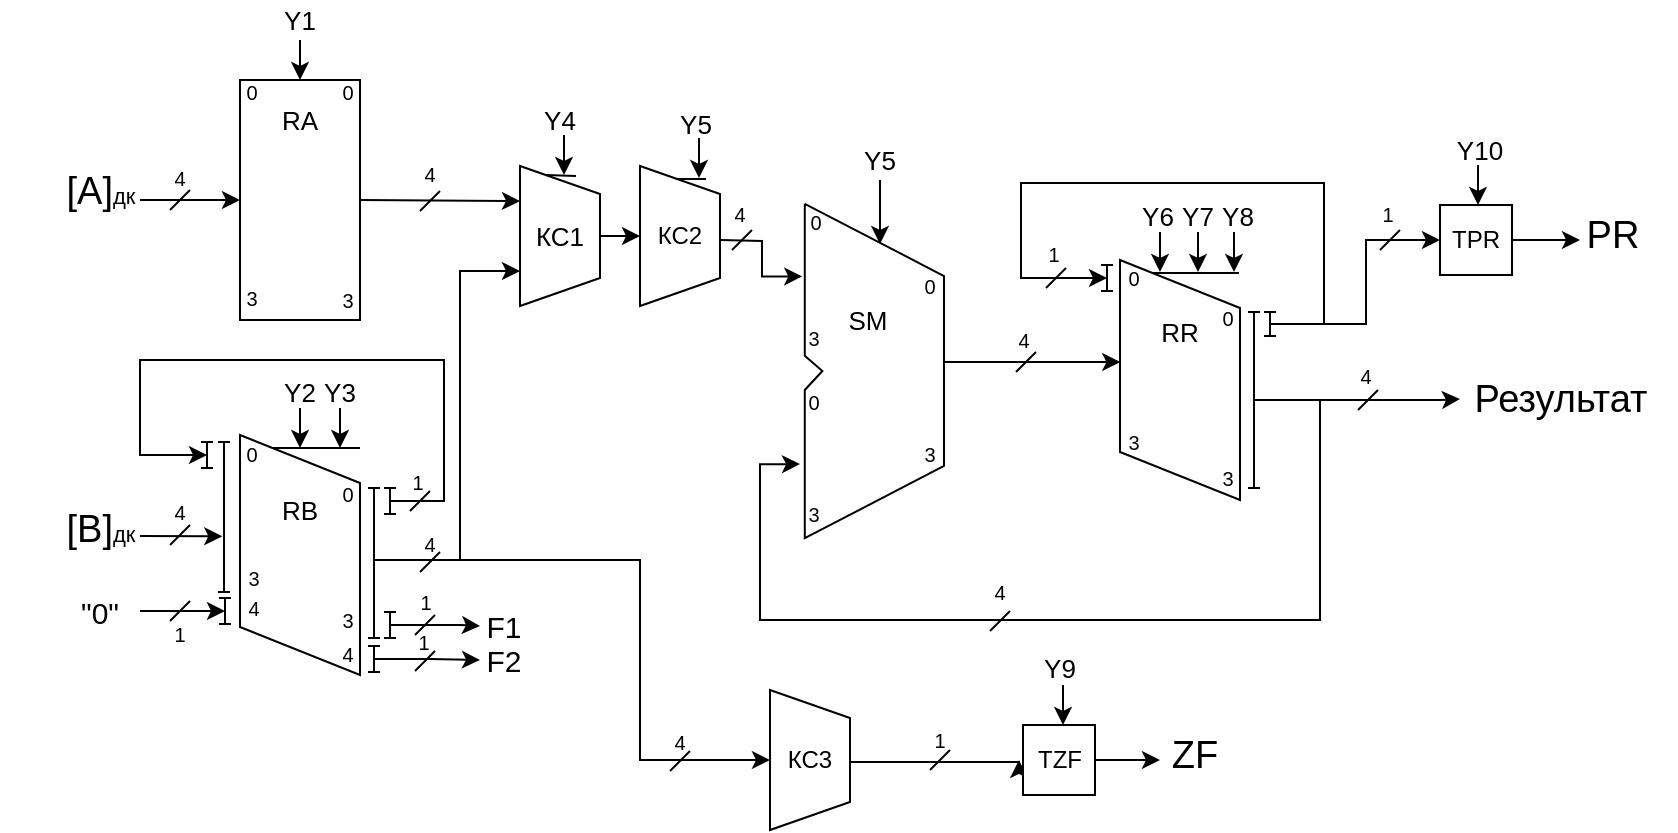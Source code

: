 <mxfile version="12.3.2" type="device" pages="1"><diagram id="UDKq7_Os_IAYumSqIr6m" name="Page-1"><mxGraphModel dx="1759" dy="613" grid="1" gridSize="10" guides="1" tooltips="1" connect="1" arrows="1" fold="1" page="1" pageScale="1" pageWidth="827" pageHeight="1169" math="0" shadow="0"><root><mxCell id="0"/><mxCell id="1" parent="0"/><mxCell id="Xvsq2ifQtPPrCGwNNeNJ-25" style="edgeStyle=orthogonalEdgeStyle;rounded=0;orthogonalLoop=1;jettySize=auto;html=1;exitX=0.5;exitY=0;exitDx=0;exitDy=0;entryX=0.25;entryY=1;entryDx=0;entryDy=0;" parent="1" target="Xvsq2ifQtPPrCGwNNeNJ-9" edge="1"><mxGeometry relative="1" as="geometry"><mxPoint x="160" y="260" as="sourcePoint"/><mxPoint x="275" y="259.333" as="targetPoint"/><Array as="points"/></mxGeometry></mxCell><mxCell id="Xvsq2ifQtPPrCGwNNeNJ-16" style="edgeStyle=orthogonalEdgeStyle;rounded=0;orthogonalLoop=1;jettySize=auto;html=1;entryX=0.5;entryY=1;entryDx=0;entryDy=0;exitX=0.896;exitY=0.474;exitDx=0;exitDy=0;exitPerimeter=0;" parent="1" edge="1"><mxGeometry relative="1" as="geometry"><mxPoint x="451.571" y="341.048" as="sourcePoint"/><mxPoint x="540.143" y="341.048" as="targetPoint"/><Array as="points"><mxPoint x="453" y="341"/></Array></mxGeometry></mxCell><mxCell id="Xvsq2ifQtPPrCGwNNeNJ-5" value="" style="shape=stencil(pZLLDsIgEEW/hj1laLRLg/ofTYpCRGgo9fH38kgTsdFISFgwczlzCVwEbBL9yBHBk7Pmwu9ycALBHhEiteBWOr9DcEB458+EBexkLD9bM+shExZ57MOElbDIV3MLdo9kAmE8wc9UNbE6/qCV1G90hzOc4Dp+U8rnt992VXhb6t7QjKdtlT0tffx/vw6Y738JhQ+TVCpF75OO3CprsZsyGxsv);fillColor=none;" parent="1" vertex="1"><mxGeometry x="380" y="260" width="80" height="190" as="geometry"/></mxCell><mxCell id="Xvsq2ifQtPPrCGwNNeNJ-6" value="" style="shape=parallelogram;perimeter=parallelogramPerimeter;whiteSpace=wrap;html=1;fillColor=none;rotation=90;" parent="1" vertex="1"><mxGeometry x="70" y="407.5" width="120" height="60" as="geometry"/></mxCell><mxCell id="Xvsq2ifQtPPrCGwNNeNJ-7" value="" style="rounded=0;whiteSpace=wrap;html=1;fillColor=none;rotation=90;" parent="1" vertex="1"><mxGeometry x="70" y="230" width="120" height="60" as="geometry"/></mxCell><mxCell id="Xvsq2ifQtPPrCGwNNeNJ-15" style="edgeStyle=orthogonalEdgeStyle;rounded=0;orthogonalLoop=1;jettySize=auto;html=1;entryX=0;entryY=0.695;entryDx=0;entryDy=0;entryPerimeter=0;" parent="1" target="Xvsq2ifQtPPrCGwNNeNJ-5" edge="1"><mxGeometry relative="1" as="geometry"><Array as="points"><mxPoint x="640" y="380"/><mxPoint x="640" y="470"/><mxPoint x="360" y="470"/><mxPoint x="360" y="392"/></Array><mxPoint x="640" y="360" as="sourcePoint"/></mxGeometry></mxCell><mxCell id="Xvsq2ifQtPPrCGwNNeNJ-8" value="" style="shape=parallelogram;perimeter=parallelogramPerimeter;whiteSpace=wrap;html=1;fillColor=none;rotation=90;" parent="1" vertex="1"><mxGeometry x="510" y="320" width="120" height="60" as="geometry"/></mxCell><mxCell id="Xvsq2ifQtPPrCGwNNeNJ-28" style="edgeStyle=orthogonalEdgeStyle;rounded=0;orthogonalLoop=1;jettySize=auto;html=1;entryX=0.014;entryY=0.201;entryDx=0;entryDy=0;entryPerimeter=0;" parent="1" target="Xvsq2ifQtPPrCGwNNeNJ-5" edge="1"><mxGeometry relative="1" as="geometry"><mxPoint x="374.429" y="298.143" as="targetPoint"/><Array as="points"/><mxPoint x="340" y="280" as="sourcePoint"/></mxGeometry></mxCell><mxCell id="lRGKhJD0lFGkCF1CnEOc-29" style="edgeStyle=orthogonalEdgeStyle;rounded=0;jumpSize=0;orthogonalLoop=1;jettySize=auto;html=1;exitX=0.5;exitY=0;exitDx=0;exitDy=0;entryX=0.5;entryY=1;entryDx=0;entryDy=0;fontSize=12;" parent="1" source="Xvsq2ifQtPPrCGwNNeNJ-9" target="lRGKhJD0lFGkCF1CnEOc-24" edge="1"><mxGeometry relative="1" as="geometry"/></mxCell><mxCell id="Xvsq2ifQtPPrCGwNNeNJ-9" value="&lt;span style=&quot;font-size: 13px ; white-space: normal&quot;&gt;КС1&lt;/span&gt;" style="shape=trapezoid;perimeter=trapezoidPerimeter;whiteSpace=wrap;html=1;fillColor=none;rotation=90;horizontal=0;" parent="1" vertex="1"><mxGeometry x="225" y="258" width="70" height="40" as="geometry"/></mxCell><mxCell id="Xvsq2ifQtPPrCGwNNeNJ-13" value="" style="endArrow=classic;html=1;entryX=0.5;entryY=1;entryDx=0;entryDy=0;" parent="1" target="Xvsq2ifQtPPrCGwNNeNJ-7" edge="1"><mxGeometry width="50" height="50" relative="1" as="geometry"><mxPoint x="50" y="260" as="sourcePoint"/><mxPoint x="150" y="520" as="targetPoint"/><Array as="points"/></mxGeometry></mxCell><mxCell id="Xvsq2ifQtPPrCGwNNeNJ-14" value="" style="endArrow=classic;html=1;entryX=0.629;entryY=0.81;entryDx=0;entryDy=0;entryPerimeter=0;" parent="1" edge="1"><mxGeometry width="50" height="50" relative="1" as="geometry"><mxPoint x="50" y="428" as="sourcePoint"/><mxPoint x="91.14" y="428.175" as="targetPoint"/><Array as="points"/></mxGeometry></mxCell><mxCell id="Xvsq2ifQtPPrCGwNNeNJ-23" style="edgeStyle=orthogonalEdgeStyle;rounded=0;orthogonalLoop=1;jettySize=auto;html=1;exitX=0.5;exitY=0.5;exitDx=0;exitDy=0;exitPerimeter=0;entryX=0.75;entryY=1;entryDx=0;entryDy=0;" parent="1" source="Xvsq2ifQtPPrCGwNNeNJ-17" target="Xvsq2ifQtPPrCGwNNeNJ-9" edge="1"><mxGeometry relative="1" as="geometry"><mxPoint x="210" y="340" as="targetPoint"/><Array as="points"><mxPoint x="167" y="440"/><mxPoint x="210" y="440"/><mxPoint x="210" y="296"/></Array></mxGeometry></mxCell><mxCell id="Xvsq2ifQtPPrCGwNNeNJ-17" value="" style="shape=crossbar;whiteSpace=wrap;html=1;rounded=1;fillColor=none;rotation=90;" parent="1" vertex="1"><mxGeometry x="129.5" y="438.5" width="75" height="6" as="geometry"/></mxCell><mxCell id="Xvsq2ifQtPPrCGwNNeNJ-21" style="edgeStyle=orthogonalEdgeStyle;rounded=0;orthogonalLoop=1;jettySize=auto;html=1;exitX=0.5;exitY=0.5;exitDx=0;exitDy=0;exitPerimeter=0;" parent="1" source="Xvsq2ifQtPPrCGwNNeNJ-18" edge="1"><mxGeometry relative="1" as="geometry"><mxPoint x="220" y="490" as="targetPoint"/><Array as="points"><mxPoint x="195" y="490"/></Array></mxGeometry></mxCell><mxCell id="Xvsq2ifQtPPrCGwNNeNJ-18" value="" style="shape=crossbar;whiteSpace=wrap;html=1;rounded=1;fillColor=none;rotation=90;" parent="1" vertex="1"><mxGeometry x="160.5" y="486.5" width="13" height="6" as="geometry"/></mxCell><mxCell id="Xvsq2ifQtPPrCGwNNeNJ-22" style="edgeStyle=orthogonalEdgeStyle;rounded=0;orthogonalLoop=1;jettySize=auto;html=1;exitX=0.5;exitY=0.5;exitDx=0;exitDy=0;exitPerimeter=0;" parent="1" source="Xvsq2ifQtPPrCGwNNeNJ-19" edge="1"><mxGeometry relative="1" as="geometry"><mxPoint x="220" y="473" as="targetPoint"/><Array as="points"><mxPoint x="210" y="473"/><mxPoint x="210" y="473"/></Array></mxGeometry></mxCell><mxCell id="Xvsq2ifQtPPrCGwNNeNJ-19" value="" style="shape=crossbar;whiteSpace=wrap;html=1;rounded=1;fillColor=none;rotation=90;" parent="1" vertex="1"><mxGeometry x="168.5" y="469.5" width="13" height="6" as="geometry"/></mxCell><mxCell id="Xvsq2ifQtPPrCGwNNeNJ-24" style="edgeStyle=orthogonalEdgeStyle;rounded=0;orthogonalLoop=1;jettySize=auto;html=1;" parent="1" edge="1"><mxGeometry relative="1" as="geometry"><mxPoint x="489.5" y="540" as="targetPoint"/><mxPoint x="405" y="540" as="sourcePoint"/><Array as="points"><mxPoint x="439.5" y="541"/><mxPoint x="439.5" y="541"/></Array></mxGeometry></mxCell><mxCell id="Xvsq2ifQtPPrCGwNNeNJ-33" style="edgeStyle=orthogonalEdgeStyle;rounded=0;orthogonalLoop=1;jettySize=auto;html=1;exitX=0.5;exitY=0.5;exitDx=0;exitDy=0;exitPerimeter=0;entryX=0;entryY=0.5;entryDx=0;entryDy=0;" parent="1" source="Xvsq2ifQtPPrCGwNNeNJ-31" target="Xvsq2ifQtPPrCGwNNeNJ-82" edge="1"><mxGeometry relative="1" as="geometry"><mxPoint x="700" y="341" as="targetPoint"/><Array as="points"><mxPoint x="700" y="360"/></Array></mxGeometry></mxCell><mxCell id="Xvsq2ifQtPPrCGwNNeNJ-31" value="" style="shape=crossbar;whiteSpace=wrap;html=1;rounded=1;fillColor=none;rotation=90;" parent="1" vertex="1"><mxGeometry x="563" y="357" width="88" height="6" as="geometry"/></mxCell><mxCell id="Xvsq2ifQtPPrCGwNNeNJ-34" style="edgeStyle=orthogonalEdgeStyle;rounded=0;orthogonalLoop=1;jettySize=auto;html=1;exitX=0.5;exitY=0.5;exitDx=0;exitDy=0;exitPerimeter=0;" parent="1" source="Xvsq2ifQtPPrCGwNNeNJ-32" edge="1"><mxGeometry relative="1" as="geometry"><mxPoint x="700" y="280" as="targetPoint"/><Array as="points"><mxPoint x="663" y="322"/><mxPoint x="663" y="280"/><mxPoint x="700" y="280"/></Array></mxGeometry></mxCell><mxCell id="Xvsq2ifQtPPrCGwNNeNJ-32" value="" style="shape=crossbar;whiteSpace=wrap;html=1;rounded=1;fillColor=none;rotation=90;" parent="1" vertex="1"><mxGeometry x="609" y="319" width="12" height="6" as="geometry"/></mxCell><mxCell id="Xvsq2ifQtPPrCGwNNeNJ-35" value="" style="endArrow=none;html=1;" parent="1" edge="1"><mxGeometry width="50" height="50" relative="1" as="geometry"><mxPoint x="116.5" y="384" as="sourcePoint"/><mxPoint x="160" y="384" as="targetPoint"/></mxGeometry></mxCell><mxCell id="Xvsq2ifQtPPrCGwNNeNJ-36" value="" style="endArrow=none;html=1;" parent="1" edge="1"><mxGeometry width="50" height="50" relative="1" as="geometry"><mxPoint x="253" y="247.5" as="sourcePoint"/><mxPoint x="268" y="248" as="targetPoint"/></mxGeometry></mxCell><mxCell id="Xvsq2ifQtPPrCGwNNeNJ-37" value="" style="endArrow=none;html=1;" parent="1" edge="1"><mxGeometry width="50" height="50" relative="1" as="geometry"><mxPoint x="556" y="296.5" as="sourcePoint"/><mxPoint x="599.5" y="296.5" as="targetPoint"/></mxGeometry></mxCell><mxCell id="Xvsq2ifQtPPrCGwNNeNJ-39" value="" style="endArrow=classic;html=1;entryX=0;entryY=0.5;entryDx=0;entryDy=0;" parent="1" target="Xvsq2ifQtPPrCGwNNeNJ-7" edge="1"><mxGeometry width="50" height="50" relative="1" as="geometry"><mxPoint x="130" y="180" as="sourcePoint"/><mxPoint x="160" y="130" as="targetPoint"/></mxGeometry></mxCell><mxCell id="Xvsq2ifQtPPrCGwNNeNJ-40" value="" style="endArrow=classic;html=1;entryX=0;entryY=0.5;entryDx=0;entryDy=0;" parent="1" edge="1"><mxGeometry width="50" height="50" relative="1" as="geometry"><mxPoint x="262" y="227.5" as="sourcePoint"/><mxPoint x="262" y="247.5" as="targetPoint"/></mxGeometry></mxCell><mxCell id="Xvsq2ifQtPPrCGwNNeNJ-42" value="" style="endArrow=classic;html=1;entryX=0;entryY=0.5;entryDx=0;entryDy=0;" parent="1" edge="1"><mxGeometry width="50" height="50" relative="1" as="geometry"><mxPoint x="420" y="250" as="sourcePoint"/><mxPoint x="420" y="282" as="targetPoint"/></mxGeometry></mxCell><mxCell id="Xvsq2ifQtPPrCGwNNeNJ-43" value="" style="endArrow=classic;html=1;entryX=0;entryY=0.5;entryDx=0;entryDy=0;" parent="1" edge="1"><mxGeometry width="50" height="50" relative="1" as="geometry"><mxPoint x="579" y="276" as="sourcePoint"/><mxPoint x="579" y="296" as="targetPoint"/></mxGeometry></mxCell><mxCell id="Xvsq2ifQtPPrCGwNNeNJ-44" value="" style="endArrow=classic;html=1;entryX=0;entryY=0.5;entryDx=0;entryDy=0;" parent="1" edge="1"><mxGeometry width="50" height="50" relative="1" as="geometry"><mxPoint x="597" y="276" as="sourcePoint"/><mxPoint x="597" y="296" as="targetPoint"/></mxGeometry></mxCell><mxCell id="Xvsq2ifQtPPrCGwNNeNJ-45" value="" style="endArrow=classic;html=1;entryX=0;entryY=0.5;entryDx=0;entryDy=0;" parent="1" edge="1"><mxGeometry width="50" height="50" relative="1" as="geometry"><mxPoint x="560" y="276" as="sourcePoint"/><mxPoint x="560" y="296" as="targetPoint"/></mxGeometry></mxCell><mxCell id="Xvsq2ifQtPPrCGwNNeNJ-48" value="" style="endArrow=classic;html=1;entryX=0;entryY=0.5;entryDx=0;entryDy=0;" parent="1" edge="1"><mxGeometry width="50" height="50" relative="1" as="geometry"><mxPoint x="130" y="364" as="sourcePoint"/><mxPoint x="130" y="384" as="targetPoint"/></mxGeometry></mxCell><mxCell id="Xvsq2ifQtPPrCGwNNeNJ-49" value="" style="endArrow=classic;html=1;entryX=0;entryY=0.5;entryDx=0;entryDy=0;" parent="1" edge="1"><mxGeometry width="50" height="50" relative="1" as="geometry"><mxPoint x="150" y="364" as="sourcePoint"/><mxPoint x="150" y="384" as="targetPoint"/></mxGeometry></mxCell><mxCell id="Xvsq2ifQtPPrCGwNNeNJ-50" value="" style="shape=crossbar;whiteSpace=wrap;html=1;rounded=1;fillColor=none;rotation=90;" parent="1" vertex="1"><mxGeometry x="86" y="462.5" width="13" height="6" as="geometry"/></mxCell><mxCell id="Xvsq2ifQtPPrCGwNNeNJ-51" value="" style="endArrow=classic;html=1;entryX=0.5;entryY=1;entryDx=0;entryDy=0;exitX=1;exitY=0.5;exitDx=0;exitDy=0;" parent="1" source="Xvsq2ifQtPPrCGwNNeNJ-54" edge="1"><mxGeometry width="50" height="50" relative="1" as="geometry"><mxPoint x="50" y="466" as="sourcePoint"/><mxPoint x="92.5" y="465.5" as="targetPoint"/><Array as="points"/></mxGeometry></mxCell><mxCell id="Xvsq2ifQtPPrCGwNNeNJ-52" value="[A]&lt;span style=&quot;font-size: 11px&quot;&gt;дк&lt;/span&gt;" style="text;strokeColor=none;fillColor=none;html=1;fontSize=19;fontStyle=0;verticalAlign=middle;align=center;" parent="1" vertex="1"><mxGeometry x="-20" y="236" width="100" height="40" as="geometry"/></mxCell><mxCell id="Xvsq2ifQtPPrCGwNNeNJ-53" value="[B]&lt;span style=&quot;font-size: 11px&quot;&gt;дк&lt;/span&gt;" style="text;strokeColor=none;fillColor=none;html=1;fontSize=19;fontStyle=0;verticalAlign=middle;align=center;" parent="1" vertex="1"><mxGeometry x="-20" y="404.5" width="100" height="40" as="geometry"/></mxCell><mxCell id="Xvsq2ifQtPPrCGwNNeNJ-54" value="&quot;0&quot;" style="text;html=1;strokeColor=none;fillColor=none;align=center;verticalAlign=middle;whiteSpace=wrap;rounded=0;fontSize=15;" parent="1" vertex="1"><mxGeometry x="10" y="455.5" width="40" height="20" as="geometry"/></mxCell><mxCell id="Xvsq2ifQtPPrCGwNNeNJ-55" value="F1" style="text;html=1;strokeColor=none;fillColor=none;align=center;verticalAlign=middle;whiteSpace=wrap;rounded=0;fontSize=15;" parent="1" vertex="1"><mxGeometry x="212" y="462.5" width="40" height="20" as="geometry"/></mxCell><mxCell id="Xvsq2ifQtPPrCGwNNeNJ-56" value="F2" style="text;html=1;strokeColor=none;fillColor=none;align=center;verticalAlign=middle;whiteSpace=wrap;rounded=0;fontSize=15;" parent="1" vertex="1"><mxGeometry x="212" y="479.5" width="40" height="20" as="geometry"/></mxCell><mxCell id="Xvsq2ifQtPPrCGwNNeNJ-58" value="Y1" style="text;html=1;strokeColor=none;fillColor=none;align=center;verticalAlign=middle;whiteSpace=wrap;rounded=0;fontSize=13;" parent="1" vertex="1"><mxGeometry x="110" y="160" width="40" height="20" as="geometry"/></mxCell><mxCell id="Xvsq2ifQtPPrCGwNNeNJ-59" value="Y2" style="text;html=1;strokeColor=none;fillColor=none;align=center;verticalAlign=middle;whiteSpace=wrap;rounded=0;fontSize=13;" parent="1" vertex="1"><mxGeometry x="109.5" y="346" width="40" height="20" as="geometry"/></mxCell><mxCell id="Xvsq2ifQtPPrCGwNNeNJ-60" value="Y3" style="text;html=1;strokeColor=none;fillColor=none;align=center;verticalAlign=middle;whiteSpace=wrap;rounded=0;fontSize=13;" parent="1" vertex="1"><mxGeometry x="130" y="346" width="40" height="20" as="geometry"/></mxCell><mxCell id="Xvsq2ifQtPPrCGwNNeNJ-61" value="Y4" style="text;html=1;strokeColor=none;fillColor=none;align=center;verticalAlign=middle;whiteSpace=wrap;rounded=0;fontSize=13;" parent="1" vertex="1"><mxGeometry x="240" y="210" width="40" height="20" as="geometry"/></mxCell><mxCell id="Xvsq2ifQtPPrCGwNNeNJ-63" value="Y5" style="text;html=1;strokeColor=none;fillColor=none;align=center;verticalAlign=middle;whiteSpace=wrap;rounded=0;fontSize=13;" parent="1" vertex="1"><mxGeometry x="400" y="230" width="40" height="20" as="geometry"/></mxCell><mxCell id="Xvsq2ifQtPPrCGwNNeNJ-64" value="Y6" style="text;html=1;strokeColor=none;fillColor=none;align=center;verticalAlign=middle;whiteSpace=wrap;rounded=0;fontSize=13;" parent="1" vertex="1"><mxGeometry x="539" y="258" width="40" height="20" as="geometry"/></mxCell><mxCell id="Xvsq2ifQtPPrCGwNNeNJ-65" value="Y7" style="text;html=1;strokeColor=none;fillColor=none;align=center;verticalAlign=middle;whiteSpace=wrap;rounded=0;fontSize=13;" parent="1" vertex="1"><mxGeometry x="559" y="258" width="40" height="20" as="geometry"/></mxCell><mxCell id="Xvsq2ifQtPPrCGwNNeNJ-66" value="Y8" style="text;html=1;strokeColor=none;fillColor=none;align=center;verticalAlign=middle;whiteSpace=wrap;rounded=0;fontSize=13;" parent="1" vertex="1"><mxGeometry x="579" y="258" width="40" height="20" as="geometry"/></mxCell><mxCell id="Xvsq2ifQtPPrCGwNNeNJ-67" value="" style="endArrow=none;html=1;fontSize=13;" parent="1" edge="1"><mxGeometry width="50" height="50" relative="1" as="geometry"><mxPoint x="475" y="475.5" as="sourcePoint"/><mxPoint x="485" y="465.5" as="targetPoint"/></mxGeometry></mxCell><mxCell id="Xvsq2ifQtPPrCGwNNeNJ-68" value="" style="endArrow=none;html=1;fontSize=13;" parent="1" edge="1"><mxGeometry width="50" height="50" relative="1" as="geometry"><mxPoint x="488" y="346" as="sourcePoint"/><mxPoint x="498" y="336" as="targetPoint"/></mxGeometry></mxCell><mxCell id="Xvsq2ifQtPPrCGwNNeNJ-69" value="" style="endArrow=none;html=1;fontSize=13;" parent="1" edge="1"><mxGeometry width="50" height="50" relative="1" as="geometry"><mxPoint x="190" y="446" as="sourcePoint"/><mxPoint x="200" y="436" as="targetPoint"/></mxGeometry></mxCell><mxCell id="Xvsq2ifQtPPrCGwNNeNJ-70" value="" style="endArrow=none;html=1;fontSize=13;" parent="1" edge="1"><mxGeometry width="50" height="50" relative="1" as="geometry"><mxPoint x="445" y="545" as="sourcePoint"/><mxPoint x="455" y="535" as="targetPoint"/></mxGeometry></mxCell><mxCell id="Xvsq2ifQtPPrCGwNNeNJ-71" value="" style="endArrow=none;html=1;fontSize=13;" parent="1" edge="1"><mxGeometry width="50" height="50" relative="1" as="geometry"><mxPoint x="187.5" y="477.5" as="sourcePoint"/><mxPoint x="197.5" y="467.5" as="targetPoint"/></mxGeometry></mxCell><mxCell id="Xvsq2ifQtPPrCGwNNeNJ-72" value="" style="endArrow=none;html=1;fontSize=13;" parent="1" edge="1"><mxGeometry width="50" height="50" relative="1" as="geometry"><mxPoint x="187.5" y="495.5" as="sourcePoint"/><mxPoint x="197.5" y="485.5" as="targetPoint"/></mxGeometry></mxCell><mxCell id="Xvsq2ifQtPPrCGwNNeNJ-73" value="" style="endArrow=none;html=1;fontSize=13;" parent="1" edge="1"><mxGeometry width="50" height="50" relative="1" as="geometry"><mxPoint x="190" y="265.5" as="sourcePoint"/><mxPoint x="200" y="255.5" as="targetPoint"/></mxGeometry></mxCell><mxCell id="Xvsq2ifQtPPrCGwNNeNJ-75" value="" style="endArrow=none;html=1;fontSize=13;" parent="1" edge="1"><mxGeometry width="50" height="50" relative="1" as="geometry"><mxPoint x="346" y="285" as="sourcePoint"/><mxPoint x="356" y="275" as="targetPoint"/></mxGeometry></mxCell><mxCell id="Xvsq2ifQtPPrCGwNNeNJ-76" value="" style="endArrow=none;html=1;fontSize=13;" parent="1" edge="1"><mxGeometry width="50" height="50" relative="1" as="geometry"><mxPoint x="670" y="285" as="sourcePoint"/><mxPoint x="680" y="275" as="targetPoint"/></mxGeometry></mxCell><mxCell id="Xvsq2ifQtPPrCGwNNeNJ-77" value="" style="endArrow=none;html=1;fontSize=13;" parent="1" edge="1"><mxGeometry width="50" height="50" relative="1" as="geometry"><mxPoint x="659" y="365" as="sourcePoint"/><mxPoint x="669" y="355" as="targetPoint"/></mxGeometry></mxCell><mxCell id="Xvsq2ifQtPPrCGwNNeNJ-78" value="" style="endArrow=none;html=1;fontSize=13;" parent="1" edge="1"><mxGeometry width="50" height="50" relative="1" as="geometry"><mxPoint x="65" y="432.5" as="sourcePoint"/><mxPoint x="75" y="422.5" as="targetPoint"/></mxGeometry></mxCell><mxCell id="Xvsq2ifQtPPrCGwNNeNJ-79" value="" style="endArrow=none;html=1;fontSize=13;" parent="1" edge="1"><mxGeometry width="50" height="50" relative="1" as="geometry"><mxPoint x="65" y="470.5" as="sourcePoint"/><mxPoint x="75" y="460.5" as="targetPoint"/></mxGeometry></mxCell><mxCell id="Xvsq2ifQtPPrCGwNNeNJ-80" value="" style="endArrow=none;html=1;fontSize=13;" parent="1" edge="1"><mxGeometry width="50" height="50" relative="1" as="geometry"><mxPoint x="65" y="265" as="sourcePoint"/><mxPoint x="75" y="255" as="targetPoint"/></mxGeometry></mxCell><mxCell id="Xvsq2ifQtPPrCGwNNeNJ-82" value="Результат" style="text;strokeColor=none;fillColor=none;html=1;fontSize=19;fontStyle=0;verticalAlign=middle;align=center;" parent="1" vertex="1"><mxGeometry x="710" y="339.5" width="100" height="40" as="geometry"/></mxCell><mxCell id="Xvsq2ifQtPPrCGwNNeNJ-83" value="PR" style="text;strokeColor=none;fillColor=none;html=1;fontSize=19;fontStyle=0;verticalAlign=middle;align=center;" parent="1" vertex="1"><mxGeometry x="754" y="258" width="64" height="40" as="geometry"/></mxCell><mxCell id="Xvsq2ifQtPPrCGwNNeNJ-84" value="RB" style="text;html=1;strokeColor=none;fillColor=none;align=center;verticalAlign=middle;whiteSpace=wrap;rounded=0;fontSize=13;" parent="1" vertex="1"><mxGeometry x="110" y="404.5" width="40" height="20" as="geometry"/></mxCell><mxCell id="Xvsq2ifQtPPrCGwNNeNJ-85" value="RA" style="text;html=1;strokeColor=none;fillColor=none;align=center;verticalAlign=middle;whiteSpace=wrap;rounded=0;fontSize=13;" parent="1" vertex="1"><mxGeometry x="109.5" y="210" width="40" height="20" as="geometry"/></mxCell><mxCell id="Xvsq2ifQtPPrCGwNNeNJ-87" value="SM" style="text;html=1;strokeColor=none;fillColor=none;align=center;verticalAlign=middle;whiteSpace=wrap;rounded=0;fontSize=13;" parent="1" vertex="1"><mxGeometry x="393.5" y="310" width="40" height="20" as="geometry"/></mxCell><mxCell id="Xvsq2ifQtPPrCGwNNeNJ-88" value="RR" style="text;html=1;strokeColor=none;fillColor=none;align=center;verticalAlign=middle;whiteSpace=wrap;rounded=0;fontSize=13;" parent="1" vertex="1"><mxGeometry x="550" y="316" width="40" height="20" as="geometry"/></mxCell><mxCell id="Xvsq2ifQtPPrCGwNNeNJ-89" value="&lt;font style=&quot;font-size: 10px&quot;&gt;0&lt;/font&gt;" style="text;html=1;strokeColor=none;fillColor=none;align=center;verticalAlign=middle;whiteSpace=wrap;rounded=0;fontSize=13;" parent="1" vertex="1"><mxGeometry x="86" y="195" width="40" height="20" as="geometry"/></mxCell><mxCell id="Xvsq2ifQtPPrCGwNNeNJ-90" value="&lt;font style=&quot;font-size: 10px&quot;&gt;3&lt;/font&gt;" style="text;html=1;strokeColor=none;fillColor=none;align=center;verticalAlign=middle;whiteSpace=wrap;rounded=0;fontSize=13;" parent="1" vertex="1"><mxGeometry x="86" y="298" width="40" height="20" as="geometry"/></mxCell><mxCell id="Xvsq2ifQtPPrCGwNNeNJ-91" value="&lt;font style=&quot;font-size: 10px&quot;&gt;3&lt;/font&gt;" style="text;html=1;strokeColor=none;fillColor=none;align=center;verticalAlign=middle;whiteSpace=wrap;rounded=0;fontSize=13;" parent="1" vertex="1"><mxGeometry x="134" y="299" width="40" height="20" as="geometry"/></mxCell><mxCell id="Xvsq2ifQtPPrCGwNNeNJ-92" value="&lt;font style=&quot;font-size: 10px&quot;&gt;0&lt;/font&gt;" style="text;html=1;strokeColor=none;fillColor=none;align=center;verticalAlign=middle;whiteSpace=wrap;rounded=0;fontSize=13;" parent="1" vertex="1"><mxGeometry x="133.5" y="195" width="40" height="20" as="geometry"/></mxCell><mxCell id="Xvsq2ifQtPPrCGwNNeNJ-93" value="&lt;font style=&quot;font-size: 10px&quot;&gt;0&lt;/font&gt;" style="text;html=1;strokeColor=none;fillColor=none;align=center;verticalAlign=middle;whiteSpace=wrap;rounded=0;fontSize=13;" parent="1" vertex="1"><mxGeometry x="86" y="375.5" width="40" height="20" as="geometry"/></mxCell><mxCell id="Xvsq2ifQtPPrCGwNNeNJ-94" value="&lt;font style=&quot;font-size: 10px&quot;&gt;0&lt;/font&gt;" style="text;html=1;strokeColor=none;fillColor=none;align=center;verticalAlign=middle;whiteSpace=wrap;rounded=0;fontSize=13;" parent="1" vertex="1"><mxGeometry x="133.5" y="395.5" width="40" height="20" as="geometry"/></mxCell><mxCell id="Xvsq2ifQtPPrCGwNNeNJ-95" value="&lt;font style=&quot;font-size: 10px&quot;&gt;3&lt;/font&gt;" style="text;html=1;strokeColor=none;fillColor=none;align=center;verticalAlign=middle;whiteSpace=wrap;rounded=0;fontSize=13;" parent="1" vertex="1"><mxGeometry x="87" y="438" width="40" height="20" as="geometry"/></mxCell><mxCell id="Xvsq2ifQtPPrCGwNNeNJ-96" value="&lt;font style=&quot;font-size: 10px&quot;&gt;4&lt;/font&gt;" style="text;html=1;strokeColor=none;fillColor=none;align=center;verticalAlign=middle;whiteSpace=wrap;rounded=0;fontSize=13;" parent="1" vertex="1"><mxGeometry x="87" y="452.5" width="40" height="20" as="geometry"/></mxCell><mxCell id="Xvsq2ifQtPPrCGwNNeNJ-97" value="" style="shape=crossbar;whiteSpace=wrap;html=1;rounded=1;fillColor=none;rotation=90;" parent="1" vertex="1"><mxGeometry x="54.5" y="415.5" width="75" height="6" as="geometry"/></mxCell><mxCell id="Xvsq2ifQtPPrCGwNNeNJ-98" value="&lt;font style=&quot;font-size: 10px&quot;&gt;3&lt;/font&gt;" style="text;html=1;strokeColor=none;fillColor=none;align=center;verticalAlign=middle;whiteSpace=wrap;rounded=0;fontSize=13;" parent="1" vertex="1"><mxGeometry x="133.5" y="458.5" width="40" height="20" as="geometry"/></mxCell><mxCell id="Xvsq2ifQtPPrCGwNNeNJ-99" value="&lt;font style=&quot;font-size: 10px&quot;&gt;4&lt;/font&gt;" style="text;html=1;strokeColor=none;fillColor=none;align=center;verticalAlign=middle;whiteSpace=wrap;rounded=0;fontSize=13;" parent="1" vertex="1"><mxGeometry x="133.5" y="475.5" width="40" height="20" as="geometry"/></mxCell><mxCell id="Xvsq2ifQtPPrCGwNNeNJ-100" value="&lt;font style=&quot;font-size: 10px&quot;&gt;0&lt;/font&gt;" style="text;html=1;strokeColor=none;fillColor=none;align=center;verticalAlign=middle;whiteSpace=wrap;rounded=0;fontSize=13;" parent="1" vertex="1"><mxGeometry x="368" y="260" width="40" height="20" as="geometry"/></mxCell><mxCell id="Xvsq2ifQtPPrCGwNNeNJ-103" value="&lt;font style=&quot;font-size: 10px&quot;&gt;3&lt;/font&gt;" style="text;html=1;strokeColor=none;fillColor=none;align=center;verticalAlign=middle;whiteSpace=wrap;rounded=0;fontSize=13;" parent="1" vertex="1"><mxGeometry x="367" y="318" width="40" height="20" as="geometry"/></mxCell><mxCell id="Xvsq2ifQtPPrCGwNNeNJ-104" value="&lt;font style=&quot;font-size: 10px&quot;&gt;0&lt;/font&gt;" style="text;html=1;strokeColor=none;fillColor=none;align=center;verticalAlign=middle;whiteSpace=wrap;rounded=0;fontSize=13;" parent="1" vertex="1"><mxGeometry x="367" y="350" width="40" height="20" as="geometry"/></mxCell><mxCell id="Xvsq2ifQtPPrCGwNNeNJ-105" value="&lt;font style=&quot;font-size: 10px&quot;&gt;3&lt;/font&gt;" style="text;html=1;strokeColor=none;fillColor=none;align=center;verticalAlign=middle;whiteSpace=wrap;rounded=0;fontSize=13;" parent="1" vertex="1"><mxGeometry x="367" y="405.5" width="40" height="20" as="geometry"/></mxCell><mxCell id="Xvsq2ifQtPPrCGwNNeNJ-106" value="&lt;font style=&quot;font-size: 10px&quot;&gt;0&lt;/font&gt;" style="text;html=1;strokeColor=none;fillColor=none;align=center;verticalAlign=middle;whiteSpace=wrap;rounded=0;fontSize=13;" parent="1" vertex="1"><mxGeometry x="425" y="292" width="40" height="20" as="geometry"/></mxCell><mxCell id="Xvsq2ifQtPPrCGwNNeNJ-107" value="&lt;font style=&quot;font-size: 10px&quot;&gt;3&lt;/font&gt;" style="text;html=1;strokeColor=none;fillColor=none;align=center;verticalAlign=middle;whiteSpace=wrap;rounded=0;fontSize=13;" parent="1" vertex="1"><mxGeometry x="425" y="375.5" width="40" height="20" as="geometry"/></mxCell><mxCell id="Xvsq2ifQtPPrCGwNNeNJ-108" value="&lt;font style=&quot;font-size: 10px&quot;&gt;0&lt;/font&gt;" style="text;html=1;strokeColor=none;fillColor=none;align=center;verticalAlign=middle;whiteSpace=wrap;rounded=0;fontSize=13;" parent="1" vertex="1"><mxGeometry x="527" y="288" width="40" height="20" as="geometry"/></mxCell><mxCell id="Xvsq2ifQtPPrCGwNNeNJ-109" value="&lt;font style=&quot;font-size: 10px&quot;&gt;3&lt;/font&gt;" style="text;html=1;strokeColor=none;fillColor=none;align=center;verticalAlign=middle;whiteSpace=wrap;rounded=0;fontSize=13;" parent="1" vertex="1"><mxGeometry x="527" y="369.5" width="40" height="20" as="geometry"/></mxCell><mxCell id="Xvsq2ifQtPPrCGwNNeNJ-110" value="&lt;font style=&quot;font-size: 10px&quot;&gt;0&lt;/font&gt;" style="text;html=1;strokeColor=none;fillColor=none;align=center;verticalAlign=middle;whiteSpace=wrap;rounded=0;fontSize=13;" parent="1" vertex="1"><mxGeometry x="574" y="308" width="40" height="20" as="geometry"/></mxCell><mxCell id="Xvsq2ifQtPPrCGwNNeNJ-112" value="&lt;font style=&quot;font-size: 10px&quot;&gt;3&lt;/font&gt;" style="text;html=1;strokeColor=none;fillColor=none;align=center;verticalAlign=middle;whiteSpace=wrap;rounded=0;fontSize=13;" parent="1" vertex="1"><mxGeometry x="574" y="387.5" width="40" height="20" as="geometry"/></mxCell><mxCell id="Xvsq2ifQtPPrCGwNNeNJ-113" value="&lt;font style=&quot;font-size: 10px&quot;&gt;4&lt;/font&gt;" style="text;html=1;strokeColor=none;fillColor=none;align=center;verticalAlign=middle;whiteSpace=wrap;rounded=0;fontSize=13;" parent="1" vertex="1"><mxGeometry x="643" y="337" width="40" height="20" as="geometry"/></mxCell><mxCell id="Xvsq2ifQtPPrCGwNNeNJ-114" value="&lt;font style=&quot;font-size: 10px&quot;&gt;1&lt;/font&gt;" style="text;html=1;strokeColor=none;fillColor=none;align=center;verticalAlign=middle;whiteSpace=wrap;rounded=0;fontSize=13;" parent="1" vertex="1"><mxGeometry x="654" y="256" width="40" height="20" as="geometry"/></mxCell><mxCell id="Xvsq2ifQtPPrCGwNNeNJ-115" value="&lt;font style=&quot;font-size: 10px&quot;&gt;4&lt;/font&gt;" style="text;html=1;strokeColor=none;fillColor=none;align=center;verticalAlign=middle;whiteSpace=wrap;rounded=0;fontSize=13;" parent="1" vertex="1"><mxGeometry x="471.5" y="319" width="40" height="20" as="geometry"/></mxCell><mxCell id="Xvsq2ifQtPPrCGwNNeNJ-116" value="&lt;font style=&quot;font-size: 10px&quot;&gt;4&lt;/font&gt;" style="text;html=1;strokeColor=none;fillColor=none;align=center;verticalAlign=middle;whiteSpace=wrap;rounded=0;fontSize=13;" parent="1" vertex="1"><mxGeometry x="460" y="444.5" width="40" height="20" as="geometry"/></mxCell><mxCell id="Xvsq2ifQtPPrCGwNNeNJ-117" value="&lt;font style=&quot;font-size: 10px&quot;&gt;4&lt;/font&gt;" style="text;html=1;strokeColor=none;fillColor=none;align=center;verticalAlign=middle;whiteSpace=wrap;rounded=0;fontSize=13;" parent="1" vertex="1"><mxGeometry x="330" y="256" width="40" height="20" as="geometry"/></mxCell><mxCell id="Xvsq2ifQtPPrCGwNNeNJ-120" value="&lt;font style=&quot;font-size: 10px&quot;&gt;4&lt;/font&gt;" style="text;html=1;strokeColor=none;fillColor=none;align=center;verticalAlign=middle;whiteSpace=wrap;rounded=0;fontSize=13;" parent="1" vertex="1"><mxGeometry x="175" y="236" width="40" height="20" as="geometry"/></mxCell><mxCell id="Xvsq2ifQtPPrCGwNNeNJ-121" value="&lt;font style=&quot;font-size: 10px&quot;&gt;4&lt;/font&gt;" style="text;html=1;strokeColor=none;fillColor=none;align=center;verticalAlign=middle;whiteSpace=wrap;rounded=0;fontSize=13;" parent="1" vertex="1"><mxGeometry x="175" y="420.5" width="40" height="20" as="geometry"/></mxCell><mxCell id="Xvsq2ifQtPPrCGwNNeNJ-122" value="&lt;font style=&quot;font-size: 10px&quot;&gt;1&lt;/font&gt;" style="text;html=1;strokeColor=none;fillColor=none;align=center;verticalAlign=middle;whiteSpace=wrap;rounded=0;fontSize=13;" parent="1" vertex="1"><mxGeometry x="429.5" y="519" width="40" height="20" as="geometry"/></mxCell><mxCell id="Xvsq2ifQtPPrCGwNNeNJ-123" value="&lt;font style=&quot;font-size: 10px&quot;&gt;1&lt;/font&gt;" style="text;html=1;strokeColor=none;fillColor=none;align=center;verticalAlign=middle;whiteSpace=wrap;rounded=0;fontSize=13;" parent="1" vertex="1"><mxGeometry x="173" y="450" width="40" height="20" as="geometry"/></mxCell><mxCell id="Xvsq2ifQtPPrCGwNNeNJ-124" value="&lt;font style=&quot;font-size: 10px&quot;&gt;1&lt;/font&gt;" style="text;html=1;strokeColor=none;fillColor=none;align=center;verticalAlign=middle;whiteSpace=wrap;rounded=0;fontSize=13;" parent="1" vertex="1"><mxGeometry x="172" y="469.5" width="40" height="20" as="geometry"/></mxCell><mxCell id="Xvsq2ifQtPPrCGwNNeNJ-125" value="&lt;font style=&quot;font-size: 10px&quot;&gt;1&lt;/font&gt;" style="text;html=1;strokeColor=none;fillColor=none;align=center;verticalAlign=middle;whiteSpace=wrap;rounded=0;fontSize=13;" parent="1" vertex="1"><mxGeometry x="50" y="465.5" width="40" height="20" as="geometry"/></mxCell><mxCell id="Xvsq2ifQtPPrCGwNNeNJ-126" value="&lt;font style=&quot;font-size: 10px&quot;&gt;4&lt;/font&gt;" style="text;html=1;strokeColor=none;fillColor=none;align=center;verticalAlign=middle;whiteSpace=wrap;rounded=0;fontSize=13;" parent="1" vertex="1"><mxGeometry x="50" y="404.5" width="40" height="20" as="geometry"/></mxCell><mxCell id="Xvsq2ifQtPPrCGwNNeNJ-127" value="&lt;font style=&quot;font-size: 10px&quot;&gt;4&lt;/font&gt;" style="text;html=1;strokeColor=none;fillColor=none;align=center;verticalAlign=middle;whiteSpace=wrap;rounded=0;fontSize=13;" parent="1" vertex="1"><mxGeometry x="50" y="238" width="40" height="20" as="geometry"/></mxCell><mxCell id="lRGKhJD0lFGkCF1CnEOc-8" value="КС3" style="shape=trapezoid;perimeter=trapezoidPerimeter;whiteSpace=wrap;html=1;fillColor=none;rotation=90;horizontal=0;" parent="1" vertex="1"><mxGeometry x="350" y="520" width="70" height="40" as="geometry"/></mxCell><mxCell id="lRGKhJD0lFGkCF1CnEOc-10" value="" style="endArrow=classic;html=1;fontSize=12;entryX=0.5;entryY=1;entryDx=0;entryDy=0;jumpSize=0;rounded=0;" parent="1" target="lRGKhJD0lFGkCF1CnEOc-8" edge="1"><mxGeometry width="50" height="50" relative="1" as="geometry"><mxPoint x="210" y="440" as="sourcePoint"/><mxPoint x="300" y="440" as="targetPoint"/><Array as="points"><mxPoint x="300" y="440"/><mxPoint x="300" y="540"/></Array></mxGeometry></mxCell><mxCell id="lRGKhJD0lFGkCF1CnEOc-11" value="" style="endArrow=none;html=1;fontSize=13;" parent="1" edge="1"><mxGeometry width="50" height="50" relative="1" as="geometry"><mxPoint x="315" y="545.5" as="sourcePoint"/><mxPoint x="325" y="535.5" as="targetPoint"/></mxGeometry></mxCell><mxCell id="lRGKhJD0lFGkCF1CnEOc-12" value="&lt;font style=&quot;font-size: 10px&quot;&gt;4&lt;/font&gt;" style="text;html=1;strokeColor=none;fillColor=none;align=center;verticalAlign=middle;whiteSpace=wrap;rounded=0;fontSize=13;" parent="1" vertex="1"><mxGeometry x="300" y="520" width="40" height="20" as="geometry"/></mxCell><mxCell id="lRGKhJD0lFGkCF1CnEOc-13" style="edgeStyle=orthogonalEdgeStyle;rounded=0;orthogonalLoop=1;jettySize=auto;html=1;exitX=0.5;exitY=0.5;exitDx=0;exitDy=0;exitPerimeter=0;entryX=0.5;entryY=0.5;entryDx=0;entryDy=0;entryPerimeter=0;" parent="1" source="lRGKhJD0lFGkCF1CnEOc-14" target="lRGKhJD0lFGkCF1CnEOc-16" edge="1"><mxGeometry relative="1" as="geometry"><mxPoint x="70" y="380" as="targetPoint"/><Array as="points"><mxPoint x="202" y="411"/><mxPoint x="202" y="340"/><mxPoint x="50" y="340"/><mxPoint x="50" y="388"/></Array></mxGeometry></mxCell><mxCell id="lRGKhJD0lFGkCF1CnEOc-14" value="" style="shape=crossbar;whiteSpace=wrap;html=1;rounded=1;fillColor=none;rotation=90;" parent="1" vertex="1"><mxGeometry x="168.5" y="407.5" width="13" height="6" as="geometry"/></mxCell><mxCell id="lRGKhJD0lFGkCF1CnEOc-15" value="" style="endArrow=none;html=1;fontSize=13;" parent="1" edge="1"><mxGeometry width="50" height="50" relative="1" as="geometry"><mxPoint x="185" y="415.5" as="sourcePoint"/><mxPoint x="195" y="405.5" as="targetPoint"/></mxGeometry></mxCell><mxCell id="lRGKhJD0lFGkCF1CnEOc-16" value="" style="shape=crossbar;whiteSpace=wrap;html=1;rounded=1;fillColor=none;rotation=90;" parent="1" vertex="1"><mxGeometry x="77" y="384.5" width="13" height="6" as="geometry"/></mxCell><mxCell id="lRGKhJD0lFGkCF1CnEOc-17" style="edgeStyle=orthogonalEdgeStyle;rounded=0;orthogonalLoop=1;jettySize=auto;html=1;entryX=0.5;entryY=0.5;entryDx=0;entryDy=0;entryPerimeter=0;" parent="1" target="lRGKhJD0lFGkCF1CnEOc-19" edge="1"><mxGeometry relative="1" as="geometry"><mxPoint x="510.5" y="291.5" as="targetPoint"/><Array as="points"><mxPoint x="642.5" y="322.5"/><mxPoint x="642.5" y="251.5"/><mxPoint x="490.5" y="251.5"/><mxPoint x="490.5" y="299.5"/></Array><mxPoint x="642" y="322" as="sourcePoint"/></mxGeometry></mxCell><mxCell id="lRGKhJD0lFGkCF1CnEOc-19" value="" style="shape=crossbar;whiteSpace=wrap;html=1;rounded=1;fillColor=none;rotation=90;" parent="1" vertex="1"><mxGeometry x="527" y="296" width="13" height="6" as="geometry"/></mxCell><mxCell id="lRGKhJD0lFGkCF1CnEOc-23" value="&lt;font style=&quot;font-size: 10px&quot;&gt;1&lt;/font&gt;" style="text;html=1;strokeColor=none;fillColor=none;align=center;verticalAlign=middle;whiteSpace=wrap;rounded=0;fontSize=13;" parent="1" vertex="1"><mxGeometry x="168.5" y="389.5" width="40" height="20" as="geometry"/></mxCell><mxCell id="lRGKhJD0lFGkCF1CnEOc-24" value="КС2" style="shape=trapezoid;perimeter=trapezoidPerimeter;whiteSpace=wrap;html=1;fillColor=none;rotation=90;horizontal=0;" parent="1" vertex="1"><mxGeometry x="285" y="258" width="70" height="40" as="geometry"/></mxCell><mxCell id="lRGKhJD0lFGkCF1CnEOc-25" value="" style="endArrow=none;html=1;" parent="1" edge="1"><mxGeometry width="50" height="50" relative="1" as="geometry"><mxPoint x="318" y="249.5" as="sourcePoint"/><mxPoint x="333" y="249.5" as="targetPoint"/></mxGeometry></mxCell><mxCell id="lRGKhJD0lFGkCF1CnEOc-27" value="" style="endArrow=classic;html=1;entryX=0;entryY=0.5;entryDx=0;entryDy=0;" parent="1" edge="1"><mxGeometry width="50" height="50" relative="1" as="geometry"><mxPoint x="329.5" y="229" as="sourcePoint"/><mxPoint x="329.5" y="249" as="targetPoint"/></mxGeometry></mxCell><mxCell id="lRGKhJD0lFGkCF1CnEOc-28" value="Y5" style="text;html=1;strokeColor=none;fillColor=none;align=center;verticalAlign=middle;whiteSpace=wrap;rounded=0;fontSize=13;" parent="1" vertex="1"><mxGeometry x="308" y="209.5" width="40" height="25" as="geometry"/></mxCell><mxCell id="lRGKhJD0lFGkCF1CnEOc-31" style="edgeStyle=orthogonalEdgeStyle;rounded=0;jumpSize=0;orthogonalLoop=1;jettySize=auto;html=1;fontSize=12;" parent="1" source="lRGKhJD0lFGkCF1CnEOc-30" edge="1"><mxGeometry relative="1" as="geometry"><mxPoint x="770" y="280" as="targetPoint"/></mxGeometry></mxCell><mxCell id="lRGKhJD0lFGkCF1CnEOc-30" value="TPR" style="rounded=0;whiteSpace=wrap;html=1;fontSize=12;" parent="1" vertex="1"><mxGeometry x="700" y="262.5" width="36" height="35" as="geometry"/></mxCell><mxCell id="lRGKhJD0lFGkCF1CnEOc-32" value="&lt;font style=&quot;font-size: 10px&quot;&gt;1&lt;/font&gt;" style="text;html=1;strokeColor=none;fillColor=none;align=center;verticalAlign=middle;whiteSpace=wrap;rounded=0;fontSize=13;" parent="1" vertex="1"><mxGeometry x="487" y="276" width="40" height="20" as="geometry"/></mxCell><mxCell id="lRGKhJD0lFGkCF1CnEOc-33" value="" style="endArrow=none;html=1;fontSize=13;" parent="1" edge="1"><mxGeometry width="50" height="50" relative="1" as="geometry"><mxPoint x="503" y="304" as="sourcePoint"/><mxPoint x="513" y="294" as="targetPoint"/></mxGeometry></mxCell><mxCell id="lRGKhJD0lFGkCF1CnEOc-34" value="" style="endArrow=classic;html=1;" parent="1" edge="1"><mxGeometry width="50" height="50" relative="1" as="geometry"><mxPoint x="719" y="242.5" as="sourcePoint"/><mxPoint x="719" y="262.5" as="targetPoint"/></mxGeometry></mxCell><mxCell id="lRGKhJD0lFGkCF1CnEOc-36" value="Y9" style="text;html=1;strokeColor=none;fillColor=none;align=center;verticalAlign=middle;whiteSpace=wrap;rounded=0;fontSize=13;" parent="1" vertex="1"><mxGeometry x="490" y="483.5" width="40" height="20" as="geometry"/></mxCell><mxCell id="AmJowm02ZT3GuE6vOowD-3" style="edgeStyle=orthogonalEdgeStyle;rounded=0;orthogonalLoop=1;jettySize=auto;html=1;exitX=1;exitY=0.5;exitDx=0;exitDy=0;" edge="1" parent="1" source="AmJowm02ZT3GuE6vOowD-2"><mxGeometry relative="1" as="geometry"><mxPoint x="560" y="540" as="targetPoint"/></mxGeometry></mxCell><mxCell id="AmJowm02ZT3GuE6vOowD-2" value="TZF" style="rounded=0;whiteSpace=wrap;html=1;fontSize=12;" vertex="1" parent="1"><mxGeometry x="491.5" y="522.5" width="36" height="35" as="geometry"/></mxCell><mxCell id="AmJowm02ZT3GuE6vOowD-4" value="ZF" style="text;strokeColor=none;fillColor=none;html=1;fontSize=19;fontStyle=0;verticalAlign=middle;align=center;" vertex="1" parent="1"><mxGeometry x="545" y="517.5" width="64" height="40" as="geometry"/></mxCell><mxCell id="AmJowm02ZT3GuE6vOowD-5" value="" style="endArrow=classic;html=1;" edge="1" parent="1"><mxGeometry width="50" height="50" relative="1" as="geometry"><mxPoint x="511.5" y="502.5" as="sourcePoint"/><mxPoint x="511.5" y="522.5" as="targetPoint"/></mxGeometry></mxCell><mxCell id="AmJowm02ZT3GuE6vOowD-6" value="Y10" style="text;html=1;strokeColor=none;fillColor=none;align=center;verticalAlign=middle;whiteSpace=wrap;rounded=0;fontSize=13;" vertex="1" parent="1"><mxGeometry x="700" y="224.5" width="40" height="20" as="geometry"/></mxCell></root></mxGraphModel></diagram></mxfile>